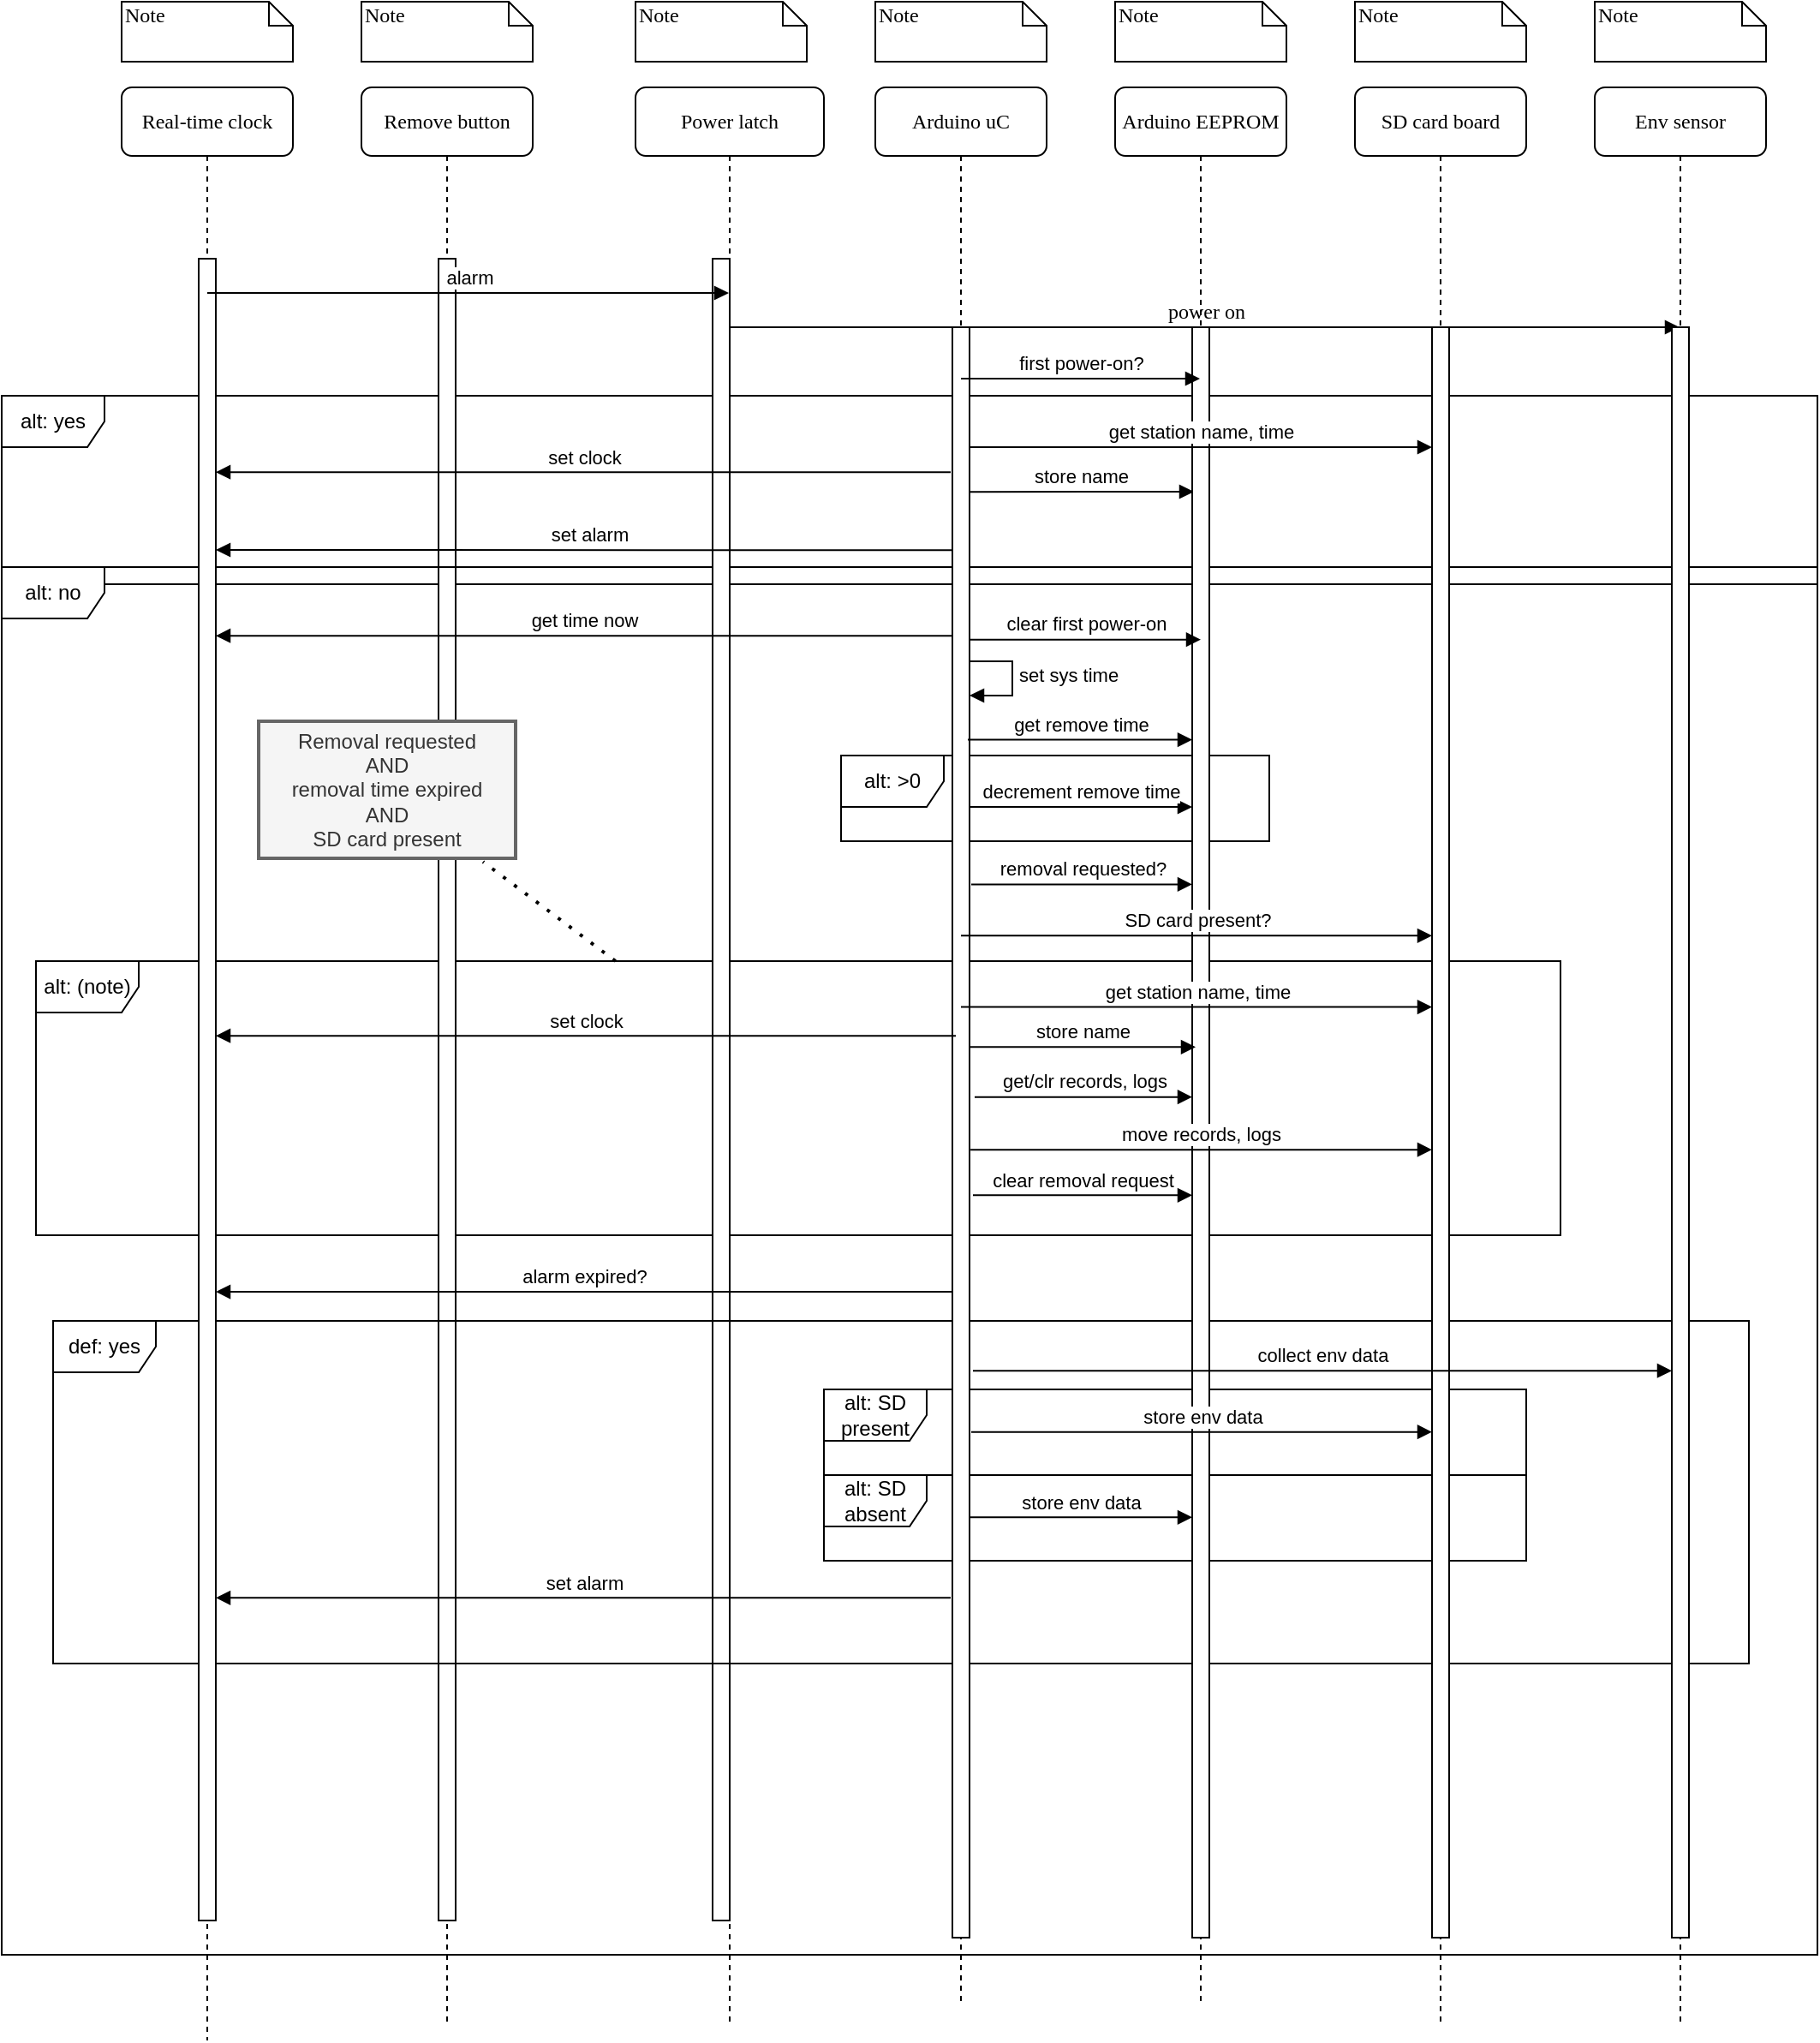 <mxfile version="20.6.2" type="github">
  <diagram name="Page-1" id="13e1069c-82ec-6db2-03f1-153e76fe0fe0">
    <mxGraphModel dx="782" dy="708" grid="1" gridSize="10" guides="1" tooltips="1" connect="1" arrows="1" fold="1" page="1" pageScale="1" pageWidth="1100" pageHeight="850" background="none" math="0" shadow="0">
      <root>
        <mxCell id="0" />
        <mxCell id="1" parent="0" />
        <mxCell id="72DZMyQN9BtNW1HfkKe4-19" value="alt: (note)" style="shape=umlFrame;whiteSpace=wrap;html=1;" vertex="1" parent="1">
          <mxGeometry x="50" y="590" width="890" height="160" as="geometry" />
        </mxCell>
        <mxCell id="72DZMyQN9BtNW1HfkKe4-14" value="alt: &amp;gt;0" style="shape=umlFrame;whiteSpace=wrap;html=1;" vertex="1" parent="1">
          <mxGeometry x="520" y="470" width="250" height="50" as="geometry" />
        </mxCell>
        <mxCell id="72DZMyQN9BtNW1HfkKe4-3" value="alt: yes" style="shape=umlFrame;whiteSpace=wrap;html=1;" vertex="1" parent="1">
          <mxGeometry x="30" y="260" width="1060" height="110" as="geometry" />
        </mxCell>
        <mxCell id="7baba1c4bc27f4b0-2" value="Remove button" style="shape=umlLifeline;perimeter=lifelinePerimeter;whiteSpace=wrap;html=1;container=1;collapsible=0;recursiveResize=0;outlineConnect=0;rounded=1;shadow=0;comic=0;labelBackgroundColor=none;strokeWidth=1;fontFamily=Verdana;fontSize=12;align=center;" parent="1" vertex="1">
          <mxGeometry x="240" y="80" width="100" height="1130" as="geometry" />
        </mxCell>
        <mxCell id="7baba1c4bc27f4b0-10" value="" style="html=1;points=[];perimeter=orthogonalPerimeter;rounded=0;shadow=0;comic=0;labelBackgroundColor=none;strokeWidth=1;fontFamily=Verdana;fontSize=12;align=center;" parent="7baba1c4bc27f4b0-2" vertex="1">
          <mxGeometry x="45" y="100" width="10" height="970" as="geometry" />
        </mxCell>
        <mxCell id="7baba1c4bc27f4b0-3" value="Power latch" style="shape=umlLifeline;perimeter=lifelinePerimeter;whiteSpace=wrap;html=1;container=1;collapsible=0;recursiveResize=0;outlineConnect=0;rounded=1;shadow=0;comic=0;labelBackgroundColor=none;strokeWidth=1;fontFamily=Verdana;fontSize=12;align=center;" parent="1" vertex="1">
          <mxGeometry x="400" y="80" width="110" height="1130" as="geometry" />
        </mxCell>
        <mxCell id="72DZMyQN9BtNW1HfkKe4-8" value="alt: no" style="shape=umlFrame;whiteSpace=wrap;html=1;" vertex="1" parent="7baba1c4bc27f4b0-3">
          <mxGeometry x="-370" y="280" width="1060" height="810" as="geometry" />
        </mxCell>
        <mxCell id="7baba1c4bc27f4b0-13" value="" style="html=1;points=[];perimeter=orthogonalPerimeter;rounded=0;shadow=0;comic=0;labelBackgroundColor=none;strokeWidth=1;fontFamily=Verdana;fontSize=12;align=center;" parent="7baba1c4bc27f4b0-3" vertex="1">
          <mxGeometry x="45" y="100" width="10" height="970" as="geometry" />
        </mxCell>
        <mxCell id="72DZMyQN9BtNW1HfkKe4-7" value="set alarm" style="html=1;verticalAlign=bottom;endArrow=block;rounded=0;exitX=0.5;exitY=0.243;exitDx=0;exitDy=0;exitPerimeter=0;entryX=0.9;entryY=0.295;entryDx=0;entryDy=0;entryPerimeter=0;" edge="1" parent="7baba1c4bc27f4b0-3">
          <mxGeometry width="80" relative="1" as="geometry">
            <mxPoint x="191" y="270.11" as="sourcePoint" />
            <mxPoint x="-245" y="270.0" as="targetPoint" />
          </mxGeometry>
        </mxCell>
        <mxCell id="7baba1c4bc27f4b0-4" value="Arduino uC" style="shape=umlLifeline;perimeter=lifelinePerimeter;whiteSpace=wrap;html=1;container=1;collapsible=0;recursiveResize=0;outlineConnect=0;rounded=1;shadow=0;comic=0;labelBackgroundColor=none;strokeWidth=1;fontFamily=Verdana;fontSize=12;align=center;" parent="1" vertex="1">
          <mxGeometry x="540" y="80" width="100" height="1120" as="geometry" />
        </mxCell>
        <mxCell id="72DZMyQN9BtNW1HfkKe4-5" value="store name" style="html=1;verticalAlign=bottom;endArrow=block;rounded=0;exitX=0.9;exitY=0.276;exitDx=0;exitDy=0;exitPerimeter=0;" edge="1" parent="7baba1c4bc27f4b0-4">
          <mxGeometry width="80" relative="1" as="geometry">
            <mxPoint x="55" y="236.12" as="sourcePoint" />
            <mxPoint x="186" y="236" as="targetPoint" />
            <Array as="points">
              <mxPoint x="161" y="236" />
            </Array>
          </mxGeometry>
        </mxCell>
        <mxCell id="72DZMyQN9BtNW1HfkKe4-13" value="set sys time" style="edgeStyle=orthogonalEdgeStyle;html=1;align=left;spacingLeft=2;endArrow=block;rounded=0;entryX=1;entryY=0;" edge="1" parent="7baba1c4bc27f4b0-4">
          <mxGeometry relative="1" as="geometry">
            <mxPoint x="50" y="335" as="sourcePoint" />
            <Array as="points">
              <mxPoint x="80" y="335" />
            </Array>
            <mxPoint x="55" y="355" as="targetPoint" />
          </mxGeometry>
        </mxCell>
        <mxCell id="7baba1c4bc27f4b0-5" value="Arduino EEPROM" style="shape=umlLifeline;perimeter=lifelinePerimeter;whiteSpace=wrap;html=1;container=1;collapsible=0;recursiveResize=0;outlineConnect=0;rounded=1;shadow=0;comic=0;labelBackgroundColor=none;strokeWidth=1;fontFamily=Verdana;fontSize=12;align=center;" parent="1" vertex="1">
          <mxGeometry x="680" y="80" width="100" height="1120" as="geometry" />
        </mxCell>
        <mxCell id="72DZMyQN9BtNW1HfkKe4-30" value="def: yes" style="shape=umlFrame;whiteSpace=wrap;html=1;strokeWidth=1;" vertex="1" parent="7baba1c4bc27f4b0-5">
          <mxGeometry x="-620" y="720" width="990" height="200" as="geometry" />
        </mxCell>
        <mxCell id="72DZMyQN9BtNW1HfkKe4-32" value="alt: SD present" style="shape=umlFrame;whiteSpace=wrap;html=1;strokeWidth=1;" vertex="1" parent="7baba1c4bc27f4b0-5">
          <mxGeometry x="-170" y="760" width="410" height="50" as="geometry" />
        </mxCell>
        <mxCell id="72DZMyQN9BtNW1HfkKe4-34" value="alt: SD absent" style="shape=umlFrame;whiteSpace=wrap;html=1;strokeWidth=1;" vertex="1" parent="7baba1c4bc27f4b0-5">
          <mxGeometry x="-170" y="810" width="410" height="50" as="geometry" />
        </mxCell>
        <mxCell id="7baba1c4bc27f4b0-6" value="SD card board" style="shape=umlLifeline;perimeter=lifelinePerimeter;whiteSpace=wrap;html=1;container=1;collapsible=0;recursiveResize=0;outlineConnect=0;rounded=1;shadow=0;comic=0;labelBackgroundColor=none;strokeWidth=1;fontFamily=Verdana;fontSize=12;align=center;" parent="1" vertex="1">
          <mxGeometry x="820" y="80" width="100" height="1130" as="geometry" />
        </mxCell>
        <mxCell id="7baba1c4bc27f4b0-28" value="" style="html=1;points=[];perimeter=orthogonalPerimeter;rounded=0;shadow=0;comic=0;labelBackgroundColor=none;strokeWidth=1;fontFamily=Verdana;fontSize=12;align=center;" parent="7baba1c4bc27f4b0-6" vertex="1">
          <mxGeometry x="45" y="140" width="10" height="940" as="geometry" />
        </mxCell>
        <mxCell id="7baba1c4bc27f4b0-7" value="Env sensor" style="shape=umlLifeline;perimeter=lifelinePerimeter;whiteSpace=wrap;html=1;container=1;collapsible=0;recursiveResize=0;outlineConnect=0;rounded=1;shadow=0;comic=0;labelBackgroundColor=none;strokeWidth=1;fontFamily=Verdana;fontSize=12;align=center;" parent="1" vertex="1">
          <mxGeometry x="960" y="80" width="100" height="1130" as="geometry" />
        </mxCell>
        <mxCell id="7baba1c4bc27f4b0-8" value="Real-time clock" style="shape=umlLifeline;perimeter=lifelinePerimeter;whiteSpace=wrap;html=1;container=1;collapsible=0;recursiveResize=0;outlineConnect=0;rounded=1;shadow=0;comic=0;labelBackgroundColor=none;strokeWidth=1;fontFamily=Verdana;fontSize=12;align=center;" parent="1" vertex="1">
          <mxGeometry x="100" y="80" width="100" height="1140" as="geometry" />
        </mxCell>
        <mxCell id="7baba1c4bc27f4b0-9" value="" style="html=1;points=[];perimeter=orthogonalPerimeter;rounded=0;shadow=0;comic=0;labelBackgroundColor=none;strokeWidth=1;fontFamily=Verdana;fontSize=12;align=center;" parent="7baba1c4bc27f4b0-8" vertex="1">
          <mxGeometry x="45" y="100" width="10" height="970" as="geometry" />
        </mxCell>
        <mxCell id="72DZMyQN9BtNW1HfkKe4-1" value="alarm" style="html=1;verticalAlign=bottom;endArrow=block;rounded=0;" edge="1" parent="7baba1c4bc27f4b0-8" target="7baba1c4bc27f4b0-3">
          <mxGeometry width="80" relative="1" as="geometry">
            <mxPoint x="50" y="120" as="sourcePoint" />
            <mxPoint x="130" y="120" as="targetPoint" />
          </mxGeometry>
        </mxCell>
        <mxCell id="7baba1c4bc27f4b0-16" value="" style="html=1;points=[];perimeter=orthogonalPerimeter;rounded=0;shadow=0;comic=0;labelBackgroundColor=none;strokeWidth=1;fontFamily=Verdana;fontSize=12;align=center;" parent="1" vertex="1">
          <mxGeometry x="585" y="220" width="10" height="940" as="geometry" />
        </mxCell>
        <mxCell id="7baba1c4bc27f4b0-17" value="power on" style="html=1;verticalAlign=bottom;endArrow=block;labelBackgroundColor=none;fontFamily=Verdana;fontSize=12;edgeStyle=elbowEdgeStyle;elbow=vertical;" parent="1" source="7baba1c4bc27f4b0-13" target="7baba1c4bc27f4b0-7" edge="1">
          <mxGeometry relative="1" as="geometry">
            <mxPoint x="510" y="220" as="sourcePoint" />
            <Array as="points">
              <mxPoint x="460" y="220" />
            </Array>
          </mxGeometry>
        </mxCell>
        <mxCell id="7baba1c4bc27f4b0-19" value="" style="html=1;points=[];perimeter=orthogonalPerimeter;rounded=0;shadow=0;comic=0;labelBackgroundColor=none;strokeWidth=1;fontFamily=Verdana;fontSize=12;align=center;" parent="1" vertex="1">
          <mxGeometry x="725" y="220" width="10" height="940" as="geometry" />
        </mxCell>
        <mxCell id="7baba1c4bc27f4b0-25" value="" style="html=1;points=[];perimeter=orthogonalPerimeter;rounded=0;shadow=0;comic=0;labelBackgroundColor=none;strokeColor=#000000;strokeWidth=1;fillColor=#FFFFFF;fontFamily=Verdana;fontSize=12;fontColor=#000000;align=center;" parent="1" vertex="1">
          <mxGeometry x="1005" y="220" width="10" height="940" as="geometry" />
        </mxCell>
        <mxCell id="7baba1c4bc27f4b0-40" value="Note" style="shape=note;whiteSpace=wrap;html=1;size=14;verticalAlign=top;align=left;spacingTop=-6;rounded=0;shadow=0;comic=0;labelBackgroundColor=none;strokeWidth=1;fontFamily=Verdana;fontSize=12" parent="1" vertex="1">
          <mxGeometry x="100" y="30" width="100" height="35" as="geometry" />
        </mxCell>
        <mxCell id="7baba1c4bc27f4b0-41" value="Note" style="shape=note;whiteSpace=wrap;html=1;size=14;verticalAlign=top;align=left;spacingTop=-6;rounded=0;shadow=0;comic=0;labelBackgroundColor=none;strokeWidth=1;fontFamily=Verdana;fontSize=12" parent="1" vertex="1">
          <mxGeometry x="240" y="30" width="100" height="35" as="geometry" />
        </mxCell>
        <mxCell id="7baba1c4bc27f4b0-42" value="Note" style="shape=note;whiteSpace=wrap;html=1;size=14;verticalAlign=top;align=left;spacingTop=-6;rounded=0;shadow=0;comic=0;labelBackgroundColor=none;strokeWidth=1;fontFamily=Verdana;fontSize=12" parent="1" vertex="1">
          <mxGeometry x="400" y="30" width="100" height="35" as="geometry" />
        </mxCell>
        <mxCell id="7baba1c4bc27f4b0-43" value="Note" style="shape=note;whiteSpace=wrap;html=1;size=14;verticalAlign=top;align=left;spacingTop=-6;rounded=0;shadow=0;comic=0;labelBackgroundColor=none;strokeWidth=1;fontFamily=Verdana;fontSize=12" parent="1" vertex="1">
          <mxGeometry x="540" y="30" width="100" height="35" as="geometry" />
        </mxCell>
        <mxCell id="7baba1c4bc27f4b0-44" value="Note" style="shape=note;whiteSpace=wrap;html=1;size=14;verticalAlign=top;align=left;spacingTop=-6;rounded=0;shadow=0;comic=0;labelBackgroundColor=none;strokeWidth=1;fontFamily=Verdana;fontSize=12" parent="1" vertex="1">
          <mxGeometry x="680" y="30" width="100" height="35" as="geometry" />
        </mxCell>
        <mxCell id="7baba1c4bc27f4b0-45" value="Note" style="shape=note;whiteSpace=wrap;html=1;size=14;verticalAlign=top;align=left;spacingTop=-6;rounded=0;shadow=0;comic=0;labelBackgroundColor=none;strokeWidth=1;fontFamily=Verdana;fontSize=12" parent="1" vertex="1">
          <mxGeometry x="820" y="30" width="100" height="35" as="geometry" />
        </mxCell>
        <mxCell id="7baba1c4bc27f4b0-46" value="Note" style="shape=note;whiteSpace=wrap;html=1;size=14;verticalAlign=top;align=left;spacingTop=-6;rounded=0;shadow=0;comic=0;labelBackgroundColor=none;strokeWidth=1;fontFamily=Verdana;fontSize=12" parent="1" vertex="1">
          <mxGeometry x="960" y="30" width="100" height="35" as="geometry" />
        </mxCell>
        <mxCell id="72DZMyQN9BtNW1HfkKe4-2" value="first power-on?" style="html=1;verticalAlign=bottom;endArrow=block;rounded=0;" edge="1" parent="1" source="7baba1c4bc27f4b0-4" target="7baba1c4bc27f4b0-5">
          <mxGeometry width="80" relative="1" as="geometry">
            <mxPoint x="620" y="370" as="sourcePoint" />
            <mxPoint x="690" y="260" as="targetPoint" />
            <Array as="points">
              <mxPoint x="690" y="250" />
            </Array>
          </mxGeometry>
        </mxCell>
        <mxCell id="72DZMyQN9BtNW1HfkKe4-4" value="get station name, time" style="html=1;verticalAlign=bottom;endArrow=block;rounded=0;" edge="1" parent="1" source="7baba1c4bc27f4b0-16" target="7baba1c4bc27f4b0-28">
          <mxGeometry width="80" relative="1" as="geometry">
            <mxPoint x="660" y="360" as="sourcePoint" />
            <mxPoint x="740" y="360" as="targetPoint" />
            <Array as="points">
              <mxPoint x="620" y="290" />
              <mxPoint x="660" y="290" />
            </Array>
          </mxGeometry>
        </mxCell>
        <mxCell id="72DZMyQN9BtNW1HfkKe4-6" value="set clock" style="html=1;verticalAlign=bottom;endArrow=block;rounded=0;exitX=-0.1;exitY=0.09;exitDx=0;exitDy=0;exitPerimeter=0;" edge="1" parent="1" source="7baba1c4bc27f4b0-16" target="7baba1c4bc27f4b0-9">
          <mxGeometry width="80" relative="1" as="geometry">
            <mxPoint x="660" y="360" as="sourcePoint" />
            <mxPoint x="170" y="310" as="targetPoint" />
          </mxGeometry>
        </mxCell>
        <mxCell id="72DZMyQN9BtNW1HfkKe4-9" value="get time now" style="html=1;verticalAlign=bottom;endArrow=block;rounded=0;exitX=0.5;exitY=0.243;exitDx=0;exitDy=0;exitPerimeter=0;" edge="1" parent="1" target="7baba1c4bc27f4b0-9">
          <mxGeometry width="80" relative="1" as="geometry">
            <mxPoint x="585" y="400.11" as="sourcePoint" />
            <mxPoint x="170" y="400" as="targetPoint" />
          </mxGeometry>
        </mxCell>
        <mxCell id="72DZMyQN9BtNW1HfkKe4-10" value="get remove time" style="html=1;verticalAlign=bottom;endArrow=block;rounded=0;exitX=0.9;exitY=0.645;exitDx=0;exitDy=0;exitPerimeter=0;" edge="1" parent="1" target="7baba1c4bc27f4b0-19">
          <mxGeometry width="80" relative="1" as="geometry">
            <mxPoint x="594" y="460.8" as="sourcePoint" />
            <mxPoint x="725" y="464.1" as="targetPoint" />
          </mxGeometry>
        </mxCell>
        <mxCell id="72DZMyQN9BtNW1HfkKe4-15" value="decrement remove time" style="html=1;verticalAlign=bottom;endArrow=block;rounded=0;exitX=0.9;exitY=0.645;exitDx=0;exitDy=0;exitPerimeter=0;" edge="1" parent="1" target="7baba1c4bc27f4b0-19">
          <mxGeometry width="80" relative="1" as="geometry">
            <mxPoint x="595" y="500.0" as="sourcePoint" />
            <mxPoint x="723" y="502.2" as="targetPoint" />
          </mxGeometry>
        </mxCell>
        <mxCell id="72DZMyQN9BtNW1HfkKe4-17" value="removal requested?" style="html=1;verticalAlign=bottom;endArrow=block;rounded=0;exitX=1.1;exitY=0.346;exitDx=0;exitDy=0;exitPerimeter=0;" edge="1" parent="1" source="7baba1c4bc27f4b0-16" target="7baba1c4bc27f4b0-19">
          <mxGeometry width="80" relative="1" as="geometry">
            <mxPoint x="610" y="554.5" as="sourcePoint" />
            <mxPoint x="690" y="554.5" as="targetPoint" />
          </mxGeometry>
        </mxCell>
        <mxCell id="72DZMyQN9BtNW1HfkKe4-18" value="SD card present?" style="html=1;verticalAlign=bottom;endArrow=block;rounded=0;exitX=0.5;exitY=0.574;exitDx=0;exitDy=0;exitPerimeter=0;" edge="1" parent="1">
          <mxGeometry width="80" relative="1" as="geometry">
            <mxPoint x="590" y="575.14" as="sourcePoint" />
            <mxPoint x="865" y="575.14" as="targetPoint" />
          </mxGeometry>
        </mxCell>
        <mxCell id="72DZMyQN9BtNW1HfkKe4-20" value="&lt;div&gt;Removal requested&lt;/div&gt;&lt;div&gt;AND&lt;/div&gt;&lt;div&gt;removal time expired&lt;/div&gt;&lt;div&gt;AND&lt;/div&gt;&lt;div&gt;SD card present&lt;br&gt;&lt;/div&gt;" style="text;html=1;align=center;verticalAlign=middle;whiteSpace=wrap;rounded=0;perimeterSpacing=2;strokeWidth=2;fillColor=#f5f5f5;fontColor=#333333;strokeColor=#666666;" vertex="1" parent="1">
          <mxGeometry x="180" y="450" width="150" height="80" as="geometry" />
        </mxCell>
        <mxCell id="72DZMyQN9BtNW1HfkKe4-21" value="" style="endArrow=none;dashed=1;html=1;dashPattern=1 3;strokeWidth=2;rounded=0;" edge="1" parent="1" source="72DZMyQN9BtNW1HfkKe4-19" target="72DZMyQN9BtNW1HfkKe4-20">
          <mxGeometry width="50" height="50" relative="1" as="geometry">
            <mxPoint x="340" y="480" as="sourcePoint" />
            <mxPoint x="390" y="430" as="targetPoint" />
          </mxGeometry>
        </mxCell>
        <mxCell id="72DZMyQN9BtNW1HfkKe4-22" value="clear first power-on" style="html=1;verticalAlign=bottom;endArrow=block;rounded=0;entryX=0.5;entryY=0.194;entryDx=0;entryDy=0;entryPerimeter=0;" edge="1" parent="1" source="7baba1c4bc27f4b0-16" target="7baba1c4bc27f4b0-19">
          <mxGeometry width="80" relative="1" as="geometry">
            <mxPoint x="610" y="340" as="sourcePoint" />
            <mxPoint x="690" y="340" as="targetPoint" />
          </mxGeometry>
        </mxCell>
        <mxCell id="72DZMyQN9BtNW1HfkKe4-23" value="get station name, time" style="html=1;verticalAlign=bottom;endArrow=block;rounded=0;exitX=0.5;exitY=0.639;exitDx=0;exitDy=0;exitPerimeter=0;" edge="1" parent="1">
          <mxGeometry width="80" relative="1" as="geometry">
            <mxPoint x="590" y="616.79" as="sourcePoint" />
            <mxPoint x="865" y="616.79" as="targetPoint" />
          </mxGeometry>
        </mxCell>
        <mxCell id="72DZMyQN9BtNW1HfkKe4-24" value="set clock" style="html=1;verticalAlign=bottom;endArrow=block;rounded=0;exitX=0.2;exitY=0.44;exitDx=0;exitDy=0;exitPerimeter=0;" edge="1" parent="1" source="7baba1c4bc27f4b0-16" target="7baba1c4bc27f4b0-9">
          <mxGeometry width="80" relative="1" as="geometry">
            <mxPoint x="600" y="309.91" as="sourcePoint" />
            <mxPoint x="165" y="309.91" as="targetPoint" />
          </mxGeometry>
        </mxCell>
        <mxCell id="72DZMyQN9BtNW1HfkKe4-25" value="store name" style="html=1;verticalAlign=bottom;endArrow=block;rounded=0;entryX=0.2;entryY=0.447;entryDx=0;entryDy=0;entryPerimeter=0;" edge="1" parent="1" source="7baba1c4bc27f4b0-16" target="7baba1c4bc27f4b0-19">
          <mxGeometry width="80" relative="1" as="geometry">
            <mxPoint x="605" y="650" as="sourcePoint" />
            <mxPoint x="710" y="640" as="targetPoint" />
          </mxGeometry>
        </mxCell>
        <mxCell id="72DZMyQN9BtNW1HfkKe4-26" value="clear removal request" style="html=1;verticalAlign=bottom;endArrow=block;rounded=0;exitX=1.2;exitY=0.539;exitDx=0;exitDy=0;exitPerimeter=0;" edge="1" parent="1" source="7baba1c4bc27f4b0-16" target="7baba1c4bc27f4b0-19">
          <mxGeometry width="80" relative="1" as="geometry">
            <mxPoint x="604" y="556.96" as="sourcePoint" />
            <mxPoint x="730" y="680" as="targetPoint" />
          </mxGeometry>
        </mxCell>
        <mxCell id="72DZMyQN9BtNW1HfkKe4-27" value="get/clr records, logs" style="html=1;verticalAlign=bottom;endArrow=block;rounded=0;exitX=1.3;exitY=0.478;exitDx=0;exitDy=0;exitPerimeter=0;" edge="1" parent="1" source="7baba1c4bc27f4b0-16" target="7baba1c4bc27f4b0-19">
          <mxGeometry width="80" relative="1" as="geometry">
            <mxPoint x="620" y="680" as="sourcePoint" />
            <mxPoint x="700" y="680" as="targetPoint" />
          </mxGeometry>
        </mxCell>
        <mxCell id="72DZMyQN9BtNW1HfkKe4-28" value="move records, logs" style="html=1;verticalAlign=bottom;endArrow=block;rounded=0;exitX=0.613;exitY=0.688;exitDx=0;exitDy=0;exitPerimeter=0;" edge="1" parent="1" source="72DZMyQN9BtNW1HfkKe4-19" target="7baba1c4bc27f4b0-28">
          <mxGeometry width="80" relative="1" as="geometry">
            <mxPoint x="630" y="690" as="sourcePoint" />
            <mxPoint x="865" y="709.12" as="targetPoint" />
          </mxGeometry>
        </mxCell>
        <mxCell id="72DZMyQN9BtNW1HfkKe4-29" value="alarm expired?" style="html=1;verticalAlign=bottom;endArrow=block;rounded=0;exitX=0;exitY=0.599;exitDx=0;exitDy=0;exitPerimeter=0;" edge="1" parent="1" source="7baba1c4bc27f4b0-16" target="7baba1c4bc27f4b0-9">
          <mxGeometry width="80" relative="1" as="geometry">
            <mxPoint x="400" y="720" as="sourcePoint" />
            <mxPoint x="480" y="720" as="targetPoint" />
          </mxGeometry>
        </mxCell>
        <mxCell id="72DZMyQN9BtNW1HfkKe4-31" value="collect env data" style="html=1;verticalAlign=bottom;endArrow=block;rounded=0;exitX=1.2;exitY=0.648;exitDx=0;exitDy=0;exitPerimeter=0;movable=1;resizable=1;rotatable=1;deletable=1;editable=1;connectable=1;" edge="1" parent="1" source="7baba1c4bc27f4b0-16" target="7baba1c4bc27f4b0-25">
          <mxGeometry width="80" relative="1" as="geometry">
            <mxPoint x="620" y="830" as="sourcePoint" />
            <mxPoint x="700" y="830" as="targetPoint" />
          </mxGeometry>
        </mxCell>
        <mxCell id="72DZMyQN9BtNW1HfkKe4-33" value="store env data" style="html=1;verticalAlign=bottom;endArrow=block;rounded=0;exitX=1.1;exitY=0.686;exitDx=0;exitDy=0;exitPerimeter=0;" edge="1" parent="1" source="7baba1c4bc27f4b0-16" target="7baba1c4bc27f4b0-28">
          <mxGeometry width="80" relative="1" as="geometry">
            <mxPoint x="610" y="864.5" as="sourcePoint" />
            <mxPoint x="690" y="864.5" as="targetPoint" />
          </mxGeometry>
        </mxCell>
        <mxCell id="72DZMyQN9BtNW1HfkKe4-35" value="store env data" style="html=1;verticalAlign=bottom;endArrow=block;rounded=0;exitX=1;exitY=0.739;exitDx=0;exitDy=0;exitPerimeter=0;" edge="1" parent="1" source="7baba1c4bc27f4b0-16" target="7baba1c4bc27f4b0-19">
          <mxGeometry width="80" relative="1" as="geometry">
            <mxPoint x="610" y="914.5" as="sourcePoint" />
            <mxPoint x="690" y="914.5" as="targetPoint" />
          </mxGeometry>
        </mxCell>
        <mxCell id="72DZMyQN9BtNW1HfkKe4-36" value="set alarm" style="html=1;verticalAlign=bottom;endArrow=block;rounded=0;exitX=-0.1;exitY=0.789;exitDx=0;exitDy=0;exitPerimeter=0;" edge="1" parent="1" source="7baba1c4bc27f4b0-16" target="7baba1c4bc27f4b0-9">
          <mxGeometry width="80" relative="1" as="geometry">
            <mxPoint x="630" y="810" as="sourcePoint" />
            <mxPoint x="710" y="810" as="targetPoint" />
          </mxGeometry>
        </mxCell>
      </root>
    </mxGraphModel>
  </diagram>
</mxfile>
